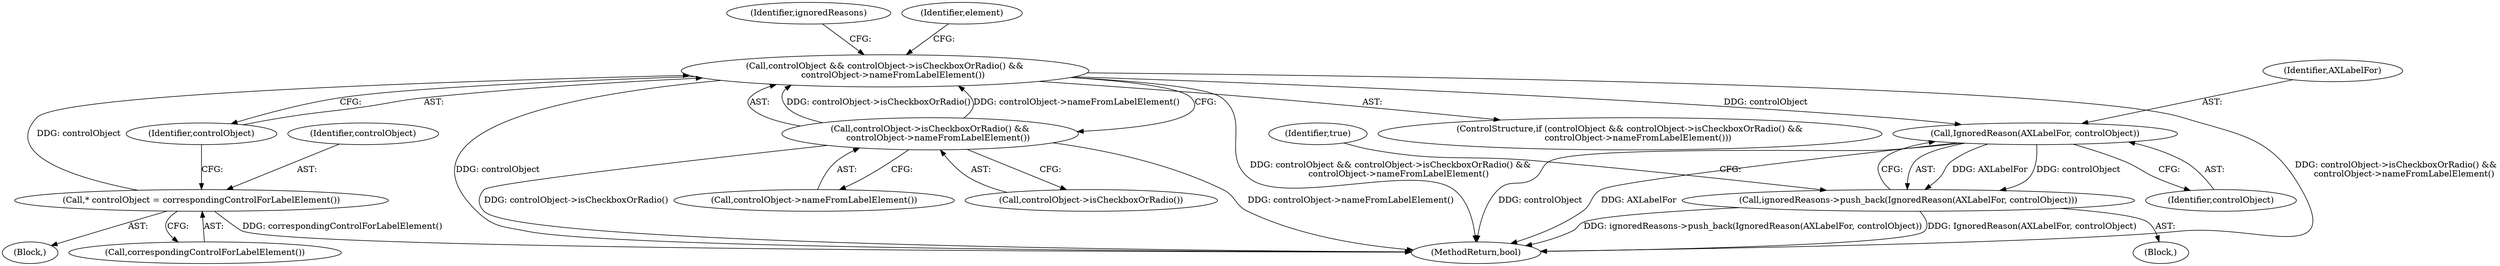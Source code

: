 digraph "0_Chrome_d27468a832d5316884bd02f459cbf493697fd7e1_9@pointer" {
"1000151" [label="(Call,IgnoredReason(AXLabelFor, controlObject))"];
"1000121" [label="(Call,controlObject && controlObject->isCheckboxOrRadio() &&\n      controlObject->nameFromLabelElement())"];
"1000117" [label="(Call,* controlObject = correspondingControlForLabelElement())"];
"1000123" [label="(Call,controlObject->isCheckboxOrRadio() &&\n      controlObject->nameFromLabelElement())"];
"1000150" [label="(Call,ignoredReasons->push_back(IgnoredReason(AXLabelFor, controlObject)))"];
"1000151" [label="(Call,IgnoredReason(AXLabelFor, controlObject))"];
"1000125" [label="(Call,controlObject->nameFromLabelElement())"];
"1000129" [label="(Block,)"];
"1000121" [label="(Call,controlObject && controlObject->isCheckboxOrRadio() &&\n      controlObject->nameFromLabelElement())"];
"1000122" [label="(Identifier,controlObject)"];
"1000123" [label="(Call,controlObject->isCheckboxOrRadio() &&\n      controlObject->nameFromLabelElement())"];
"1000150" [label="(Call,ignoredReasons->push_back(IgnoredReason(AXLabelFor, controlObject)))"];
"1000119" [label="(Call,correspondingControlForLabelElement())"];
"1000153" [label="(Identifier,controlObject)"];
"1000128" [label="(Identifier,ignoredReasons)"];
"1000158" [label="(Identifier,element)"];
"1000102" [label="(Block,)"];
"1000152" [label="(Identifier,AXLabelFor)"];
"1000201" [label="(MethodReturn,bool)"];
"1000124" [label="(Call,controlObject->isCheckboxOrRadio())"];
"1000155" [label="(Identifier,true)"];
"1000118" [label="(Identifier,controlObject)"];
"1000117" [label="(Call,* controlObject = correspondingControlForLabelElement())"];
"1000120" [label="(ControlStructure,if (controlObject && controlObject->isCheckboxOrRadio() &&\n      controlObject->nameFromLabelElement()))"];
"1000151" -> "1000150"  [label="AST: "];
"1000151" -> "1000153"  [label="CFG: "];
"1000152" -> "1000151"  [label="AST: "];
"1000153" -> "1000151"  [label="AST: "];
"1000150" -> "1000151"  [label="CFG: "];
"1000151" -> "1000201"  [label="DDG: controlObject"];
"1000151" -> "1000201"  [label="DDG: AXLabelFor"];
"1000151" -> "1000150"  [label="DDG: AXLabelFor"];
"1000151" -> "1000150"  [label="DDG: controlObject"];
"1000121" -> "1000151"  [label="DDG: controlObject"];
"1000121" -> "1000120"  [label="AST: "];
"1000121" -> "1000122"  [label="CFG: "];
"1000121" -> "1000123"  [label="CFG: "];
"1000122" -> "1000121"  [label="AST: "];
"1000123" -> "1000121"  [label="AST: "];
"1000128" -> "1000121"  [label="CFG: "];
"1000158" -> "1000121"  [label="CFG: "];
"1000121" -> "1000201"  [label="DDG: controlObject && controlObject->isCheckboxOrRadio() &&\n      controlObject->nameFromLabelElement()"];
"1000121" -> "1000201"  [label="DDG: controlObject->isCheckboxOrRadio() &&\n      controlObject->nameFromLabelElement()"];
"1000121" -> "1000201"  [label="DDG: controlObject"];
"1000117" -> "1000121"  [label="DDG: controlObject"];
"1000123" -> "1000121"  [label="DDG: controlObject->isCheckboxOrRadio()"];
"1000123" -> "1000121"  [label="DDG: controlObject->nameFromLabelElement()"];
"1000117" -> "1000102"  [label="AST: "];
"1000117" -> "1000119"  [label="CFG: "];
"1000118" -> "1000117"  [label="AST: "];
"1000119" -> "1000117"  [label="AST: "];
"1000122" -> "1000117"  [label="CFG: "];
"1000117" -> "1000201"  [label="DDG: correspondingControlForLabelElement()"];
"1000123" -> "1000124"  [label="CFG: "];
"1000123" -> "1000125"  [label="CFG: "];
"1000124" -> "1000123"  [label="AST: "];
"1000125" -> "1000123"  [label="AST: "];
"1000123" -> "1000201"  [label="DDG: controlObject->nameFromLabelElement()"];
"1000123" -> "1000201"  [label="DDG: controlObject->isCheckboxOrRadio()"];
"1000150" -> "1000129"  [label="AST: "];
"1000155" -> "1000150"  [label="CFG: "];
"1000150" -> "1000201"  [label="DDG: IgnoredReason(AXLabelFor, controlObject)"];
"1000150" -> "1000201"  [label="DDG: ignoredReasons->push_back(IgnoredReason(AXLabelFor, controlObject))"];
}

